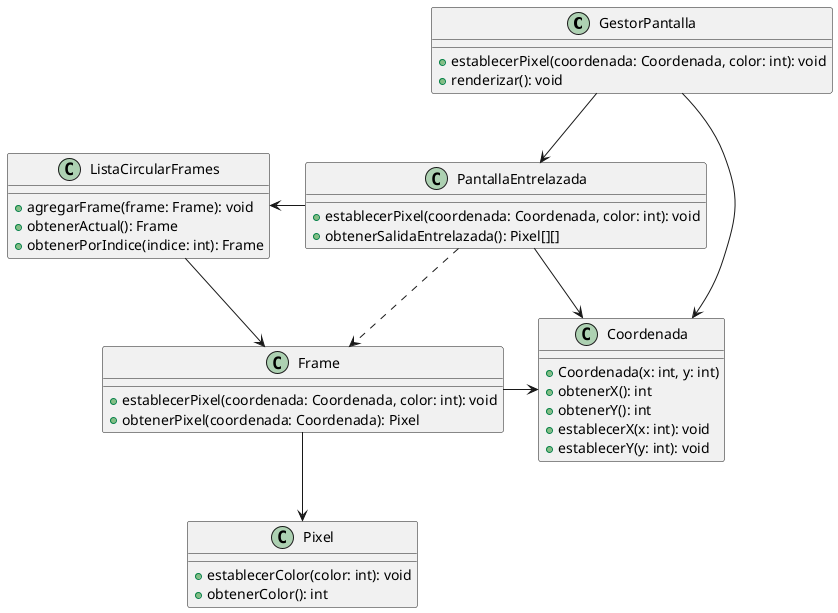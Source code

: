 @startuml

class GestorPantalla {
  + establecerPixel(coordenada: Coordenada, color: int): void
  + renderizar(): void
}

class PantallaEntrelazada {
  + establecerPixel(coordenada: Coordenada, color: int): void
  + obtenerSalidaEntrelazada(): Pixel[][]
}

class ListaCircularFrames {
  + agregarFrame(frame: Frame): void
  + obtenerActual(): Frame
  + obtenerPorIndice(indice: int): Frame
}

class Frame {
  + establecerPixel(coordenada: Coordenada, color: int): void
  + obtenerPixel(coordenada: Coordenada): Pixel
}

class Pixel {
  + establecerColor(color: int): void
  + obtenerColor(): int
}

class Coordenada {
  + Coordenada(x: int, y: int)
  + obtenerX(): int
  + obtenerY(): int
  + establecerX(x: int): void
  + establecerY(y: int): void
}

GestorPantalla -d-> PantallaEntrelazada
PantallaEntrelazada -l-> ListaCircularFrames
PantallaEntrelazada .d.> Frame
ListaCircularFrames -d-> Frame
Frame -d-> Pixel

Coordenada <-l- Frame
Coordenada <-u- PantallaEntrelazada
Coordenada <-u- GestorPantalla

@enduml
